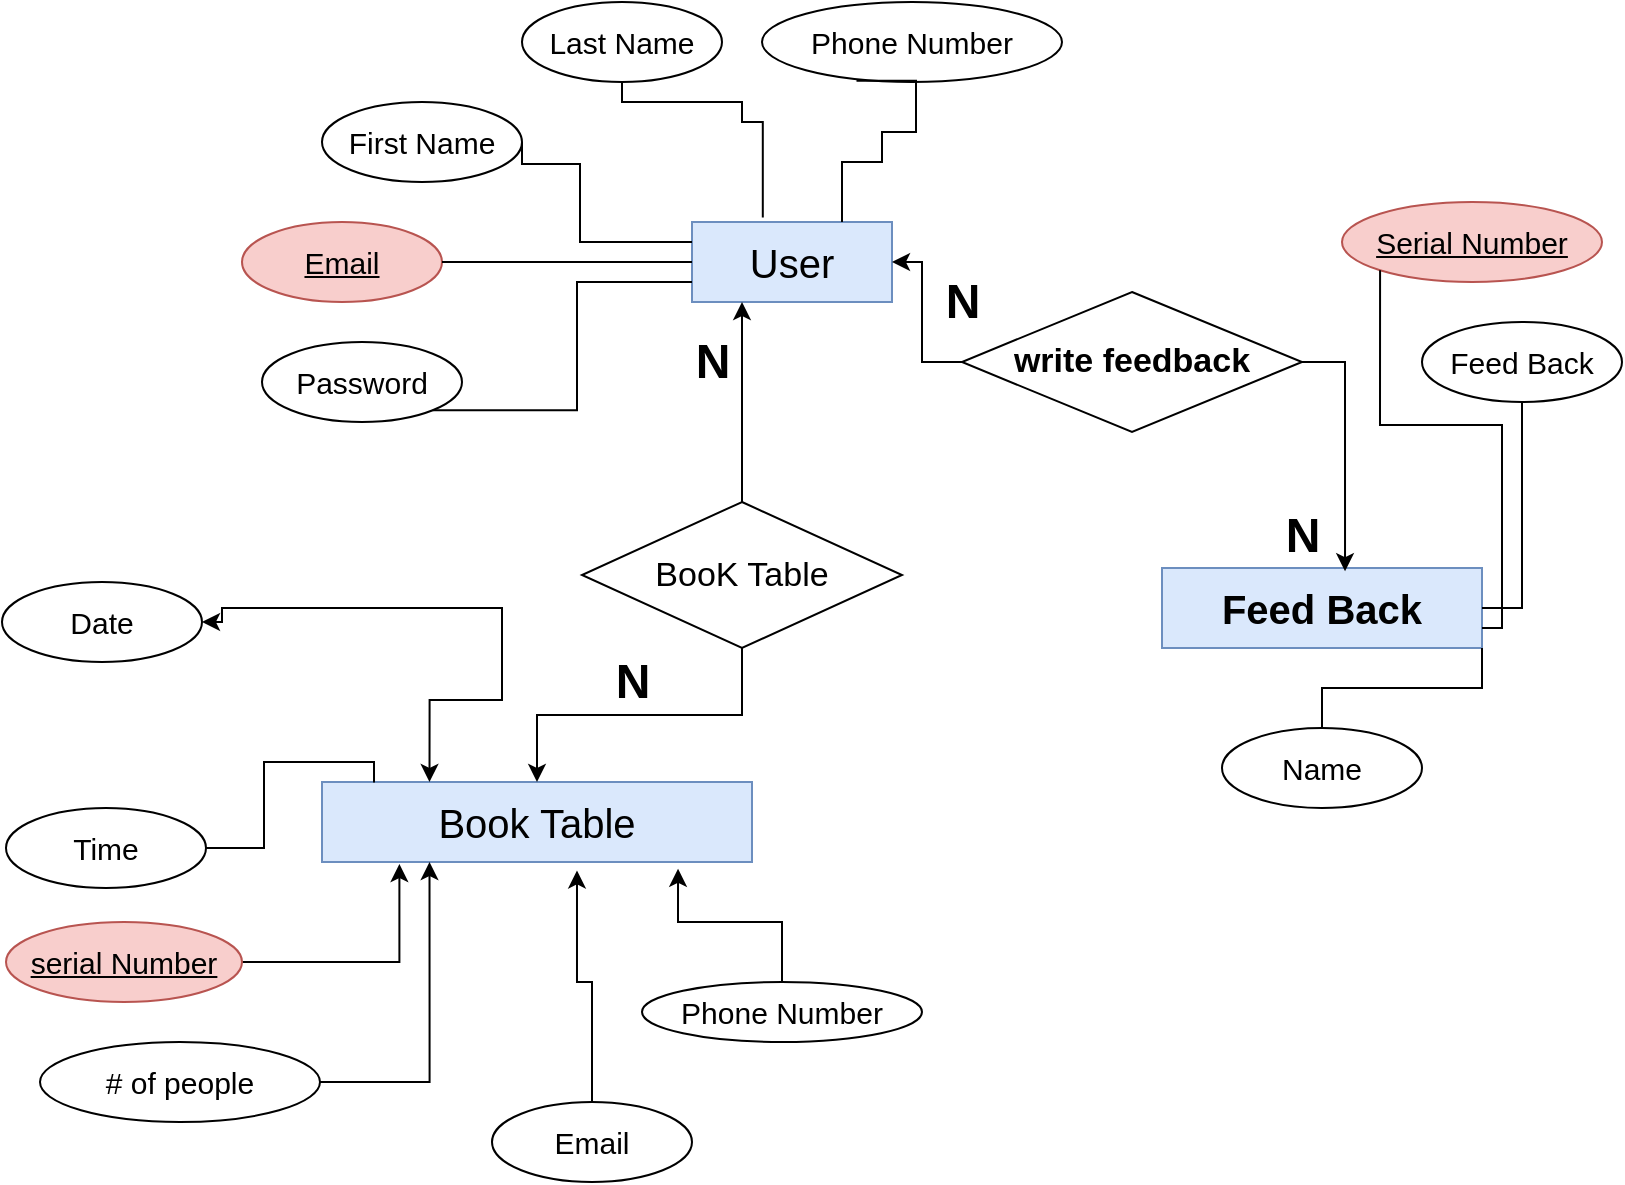 <mxfile version="15.4.0" type="device"><diagram id="6_BlaqxsB0UILBZTBSTr" name="Page-1"><mxGraphModel dx="1024" dy="592" grid="1" gridSize="10" guides="1" tooltips="1" connect="1" arrows="1" fold="1" page="1" pageScale="1" pageWidth="850" pageHeight="1100" math="0" shadow="0"><root><mxCell id="0"/><mxCell id="1" parent="0"/><mxCell id="aKuVaaq3f134Py5WaoO6-1" value="&lt;font style=&quot;font-size: 20px&quot;&gt;User&lt;/font&gt;" style="whiteSpace=wrap;html=1;align=center;fillColor=#dae8fc;strokeColor=#6c8ebf;" vertex="1" parent="1"><mxGeometry x="375" y="140" width="100" height="40" as="geometry"/></mxCell><mxCell id="aKuVaaq3f134Py5WaoO6-2" value="&lt;font style=&quot;font-size: 15px&quot;&gt;Email&lt;/font&gt;" style="ellipse;whiteSpace=wrap;html=1;align=center;fontStyle=4;fillColor=#f8cecc;strokeColor=#b85450;" vertex="1" parent="1"><mxGeometry x="150" y="140" width="100" height="40" as="geometry"/></mxCell><mxCell id="aKuVaaq3f134Py5WaoO6-5" value="&lt;font style=&quot;font-size: 15px&quot;&gt;Last Name&lt;/font&gt;" style="ellipse;whiteSpace=wrap;html=1;align=center;" vertex="1" parent="1"><mxGeometry x="290" y="30" width="100" height="40" as="geometry"/></mxCell><mxCell id="aKuVaaq3f134Py5WaoO6-6" value="&lt;font style=&quot;font-size: 15px&quot;&gt;First Name&lt;/font&gt;" style="ellipse;whiteSpace=wrap;html=1;align=center;" vertex="1" parent="1"><mxGeometry x="190" y="80" width="100" height="40" as="geometry"/></mxCell><mxCell id="aKuVaaq3f134Py5WaoO6-7" value="&lt;font style=&quot;font-size: 15px&quot;&gt;Phone Number&lt;/font&gt;" style="ellipse;whiteSpace=wrap;html=1;align=center;" vertex="1" parent="1"><mxGeometry x="410" y="30" width="150" height="40" as="geometry"/></mxCell><mxCell id="aKuVaaq3f134Py5WaoO6-8" value="&lt;font style=&quot;font-size: 15px&quot;&gt;Password&lt;/font&gt;" style="ellipse;whiteSpace=wrap;html=1;align=center;" vertex="1" parent="1"><mxGeometry x="160" y="200" width="100" height="40" as="geometry"/></mxCell><mxCell id="aKuVaaq3f134Py5WaoO6-9" value="" style="endArrow=none;html=1;rounded=0;edgeStyle=orthogonalEdgeStyle;entryX=0;entryY=0.5;entryDx=0;entryDy=0;exitX=1;exitY=0.5;exitDx=0;exitDy=0;" edge="1" parent="1" source="aKuVaaq3f134Py5WaoO6-2" target="aKuVaaq3f134Py5WaoO6-1"><mxGeometry relative="1" as="geometry"><mxPoint x="270" y="160" as="sourcePoint"/><mxPoint x="350" y="159.5" as="targetPoint"/></mxGeometry></mxCell><mxCell id="aKuVaaq3f134Py5WaoO6-11" value="" style="endArrow=none;html=1;rounded=0;edgeStyle=orthogonalEdgeStyle;exitX=1;exitY=0.5;exitDx=0;exitDy=0;entryX=0;entryY=0.25;entryDx=0;entryDy=0;" edge="1" parent="1" source="aKuVaaq3f134Py5WaoO6-6" target="aKuVaaq3f134Py5WaoO6-1"><mxGeometry relative="1" as="geometry"><mxPoint x="410" y="110" as="sourcePoint"/><mxPoint x="350" y="110" as="targetPoint"/><Array as="points"><mxPoint x="290" y="111"/><mxPoint x="319" y="111"/><mxPoint x="319" y="150"/></Array></mxGeometry></mxCell><mxCell id="aKuVaaq3f134Py5WaoO6-12" value="" style="endArrow=none;html=1;rounded=0;edgeStyle=orthogonalEdgeStyle;exitX=0.5;exitY=1;exitDx=0;exitDy=0;entryX=0.354;entryY=-0.055;entryDx=0;entryDy=0;entryPerimeter=0;" edge="1" parent="1" source="aKuVaaq3f134Py5WaoO6-5" target="aKuVaaq3f134Py5WaoO6-1"><mxGeometry relative="1" as="geometry"><mxPoint x="340" y="89.5" as="sourcePoint"/><mxPoint x="410" y="90" as="targetPoint"/><Array as="points"><mxPoint x="340" y="80"/><mxPoint x="400" y="80"/><mxPoint x="400" y="90"/><mxPoint x="410" y="90"/></Array></mxGeometry></mxCell><mxCell id="aKuVaaq3f134Py5WaoO6-13" value="" style="endArrow=none;html=1;rounded=0;edgeStyle=orthogonalEdgeStyle;exitX=1;exitY=1;exitDx=0;exitDy=0;entryX=0;entryY=0.75;entryDx=0;entryDy=0;" edge="1" parent="1" source="aKuVaaq3f134Py5WaoO6-8" target="aKuVaaq3f134Py5WaoO6-1"><mxGeometry relative="1" as="geometry"><mxPoint x="330" y="250" as="sourcePoint"/><mxPoint x="400" y="241" as="targetPoint"/></mxGeometry></mxCell><mxCell id="aKuVaaq3f134Py5WaoO6-14" value="" style="endArrow=none;html=1;rounded=0;edgeStyle=orthogonalEdgeStyle;exitX=0.315;exitY=0.985;exitDx=0;exitDy=0;exitPerimeter=0;entryX=0.75;entryY=0;entryDx=0;entryDy=0;" edge="1" parent="1" source="aKuVaaq3f134Py5WaoO6-7" target="aKuVaaq3f134Py5WaoO6-1"><mxGeometry relative="1" as="geometry"><mxPoint x="490" y="110" as="sourcePoint"/><mxPoint x="460" y="120" as="targetPoint"/><Array as="points"><mxPoint x="487" y="95"/><mxPoint x="470" y="95"/><mxPoint x="470" y="110"/><mxPoint x="450" y="110"/></Array></mxGeometry></mxCell><mxCell id="aKuVaaq3f134Py5WaoO6-16" value="&lt;span style=&quot;font-size: 20px&quot;&gt;Book Table&lt;/span&gt;" style="whiteSpace=wrap;html=1;align=center;fillColor=#dae8fc;strokeColor=#6c8ebf;" vertex="1" parent="1"><mxGeometry x="190" y="420" width="215" height="40" as="geometry"/></mxCell><mxCell id="aKuVaaq3f134Py5WaoO6-53" style="edgeStyle=orthogonalEdgeStyle;rounded=0;orthogonalLoop=1;jettySize=auto;html=1;entryX=0.18;entryY=1.025;entryDx=0;entryDy=0;entryPerimeter=0;" edge="1" parent="1" source="aKuVaaq3f134Py5WaoO6-17" target="aKuVaaq3f134Py5WaoO6-16"><mxGeometry relative="1" as="geometry"/></mxCell><mxCell id="aKuVaaq3f134Py5WaoO6-17" value="&lt;span style=&quot;font-size: 15px&quot;&gt;serial Number&lt;/span&gt;" style="ellipse;whiteSpace=wrap;html=1;align=center;fontStyle=4;fillColor=#f8cecc;strokeColor=#b85450;" vertex="1" parent="1"><mxGeometry x="32" y="490" width="118" height="40" as="geometry"/></mxCell><mxCell id="aKuVaaq3f134Py5WaoO6-18" value="&lt;span style=&quot;font-size: 15px&quot;&gt;Date&lt;/span&gt;" style="ellipse;whiteSpace=wrap;html=1;align=center;" vertex="1" parent="1"><mxGeometry x="30" y="320" width="100" height="40" as="geometry"/></mxCell><mxCell id="aKuVaaq3f134Py5WaoO6-19" value="&lt;span style=&quot;font-size: 15px&quot;&gt;Time&lt;/span&gt;" style="ellipse;whiteSpace=wrap;html=1;align=center;" vertex="1" parent="1"><mxGeometry x="32" y="433" width="100" height="40" as="geometry"/></mxCell><mxCell id="aKuVaaq3f134Py5WaoO6-56" style="edgeStyle=orthogonalEdgeStyle;rounded=0;orthogonalLoop=1;jettySize=auto;html=1;entryX=0.828;entryY=1.085;entryDx=0;entryDy=0;entryPerimeter=0;" edge="1" parent="1" source="aKuVaaq3f134Py5WaoO6-20" target="aKuVaaq3f134Py5WaoO6-16"><mxGeometry relative="1" as="geometry"/></mxCell><mxCell id="aKuVaaq3f134Py5WaoO6-20" value="&lt;span style=&quot;font-size: 15px&quot;&gt;Phone Number&lt;/span&gt;" style="ellipse;whiteSpace=wrap;html=1;align=center;" vertex="1" parent="1"><mxGeometry x="350" y="520" width="140" height="30" as="geometry"/></mxCell><mxCell id="aKuVaaq3f134Py5WaoO6-54" style="edgeStyle=orthogonalEdgeStyle;rounded=0;orthogonalLoop=1;jettySize=auto;html=1;exitX=1;exitY=0.5;exitDx=0;exitDy=0;entryX=0.25;entryY=1;entryDx=0;entryDy=0;" edge="1" parent="1" source="aKuVaaq3f134Py5WaoO6-21" target="aKuVaaq3f134Py5WaoO6-16"><mxGeometry relative="1" as="geometry"/></mxCell><mxCell id="aKuVaaq3f134Py5WaoO6-21" value="&lt;span style=&quot;font-size: 15px&quot;&gt;# of people&lt;/span&gt;" style="ellipse;whiteSpace=wrap;html=1;align=center;" vertex="1" parent="1"><mxGeometry x="49" y="550" width="140" height="40" as="geometry"/></mxCell><mxCell id="aKuVaaq3f134Py5WaoO6-27" value="&lt;b&gt;&lt;font style=&quot;font-size: 20px&quot;&gt;Feed Back&lt;/font&gt;&lt;/b&gt;" style="whiteSpace=wrap;html=1;align=center;fillColor=#dae8fc;strokeColor=#6c8ebf;" vertex="1" parent="1"><mxGeometry x="610" y="313" width="160" height="40" as="geometry"/></mxCell><mxCell id="aKuVaaq3f134Py5WaoO6-28" value="&lt;font style=&quot;font-size: 15px&quot;&gt;Feed Back&lt;/font&gt;" style="ellipse;whiteSpace=wrap;html=1;align=center;" vertex="1" parent="1"><mxGeometry x="740" y="190" width="100" height="40" as="geometry"/></mxCell><mxCell id="aKuVaaq3f134Py5WaoO6-55" style="edgeStyle=orthogonalEdgeStyle;rounded=0;orthogonalLoop=1;jettySize=auto;html=1;entryX=0.593;entryY=1.105;entryDx=0;entryDy=0;entryPerimeter=0;" edge="1" parent="1" source="aKuVaaq3f134Py5WaoO6-29" target="aKuVaaq3f134Py5WaoO6-16"><mxGeometry relative="1" as="geometry"/></mxCell><mxCell id="aKuVaaq3f134Py5WaoO6-29" value="&lt;font style=&quot;font-size: 15px&quot;&gt;Email&lt;/font&gt;" style="ellipse;whiteSpace=wrap;html=1;align=center;" vertex="1" parent="1"><mxGeometry x="275" y="580" width="100" height="40" as="geometry"/></mxCell><mxCell id="aKuVaaq3f134Py5WaoO6-31" value="&lt;font style=&quot;font-size: 15px&quot;&gt;Serial Number&lt;/font&gt;" style="ellipse;whiteSpace=wrap;html=1;align=center;fontStyle=4;fillColor=#f8cecc;strokeColor=#b85450;" vertex="1" parent="1"><mxGeometry x="700" y="130" width="130" height="40" as="geometry"/></mxCell><mxCell id="aKuVaaq3f134Py5WaoO6-32" value="&lt;font style=&quot;font-size: 15px&quot;&gt;Name&lt;/font&gt;" style="ellipse;whiteSpace=wrap;html=1;align=center;" vertex="1" parent="1"><mxGeometry x="640" y="393" width="100" height="40" as="geometry"/></mxCell><mxCell id="aKuVaaq3f134Py5WaoO6-33" value="" style="endArrow=none;html=1;rounded=0;edgeStyle=orthogonalEdgeStyle;entryX=0.5;entryY=1;entryDx=0;entryDy=0;exitX=1;exitY=0.5;exitDx=0;exitDy=0;" edge="1" parent="1" source="aKuVaaq3f134Py5WaoO6-27" target="aKuVaaq3f134Py5WaoO6-28"><mxGeometry relative="1" as="geometry"><mxPoint x="780" y="240" as="sourcePoint"/><mxPoint x="500" y="230" as="targetPoint"/></mxGeometry></mxCell><mxCell id="aKuVaaq3f134Py5WaoO6-34" value="" style="endArrow=none;html=1;rounded=0;edgeStyle=orthogonalEdgeStyle;entryX=0;entryY=1;entryDx=0;entryDy=0;exitX=1;exitY=0.75;exitDx=0;exitDy=0;" edge="1" parent="1" source="aKuVaaq3f134Py5WaoO6-27" target="aKuVaaq3f134Py5WaoO6-31"><mxGeometry relative="1" as="geometry"><mxPoint x="690" y="253" as="sourcePoint"/><mxPoint x="720" y="187" as="targetPoint"/></mxGeometry></mxCell><mxCell id="aKuVaaq3f134Py5WaoO6-35" value="" style="endArrow=none;html=1;rounded=0;edgeStyle=orthogonalEdgeStyle;exitX=1;exitY=1;exitDx=0;exitDy=0;" edge="1" parent="1" source="aKuVaaq3f134Py5WaoO6-27" target="aKuVaaq3f134Py5WaoO6-32"><mxGeometry relative="1" as="geometry"><mxPoint x="630" y="459.5" as="sourcePoint"/><mxPoint x="790" y="459.5" as="targetPoint"/></mxGeometry></mxCell><mxCell id="aKuVaaq3f134Py5WaoO6-37" value="" style="edgeStyle=orthogonalEdgeStyle;rounded=0;orthogonalLoop=1;jettySize=auto;html=1;" edge="1" parent="1" source="aKuVaaq3f134Py5WaoO6-36" target="aKuVaaq3f134Py5WaoO6-1"><mxGeometry relative="1" as="geometry"/></mxCell><mxCell id="aKuVaaq3f134Py5WaoO6-38" style="edgeStyle=orthogonalEdgeStyle;rounded=0;orthogonalLoop=1;jettySize=auto;html=1;exitX=1;exitY=0.5;exitDx=0;exitDy=0;entryX=0.572;entryY=0.04;entryDx=0;entryDy=0;entryPerimeter=0;" edge="1" parent="1" source="aKuVaaq3f134Py5WaoO6-36" target="aKuVaaq3f134Py5WaoO6-27"><mxGeometry relative="1" as="geometry"/></mxCell><mxCell id="aKuVaaq3f134Py5WaoO6-36" value="&lt;font style=&quot;font-size: 17px&quot;&gt;&lt;b&gt;write feedback&lt;/b&gt;&lt;/font&gt;" style="shape=rhombus;perimeter=rhombusPerimeter;whiteSpace=wrap;html=1;align=center;" vertex="1" parent="1"><mxGeometry x="510" y="175" width="170" height="70" as="geometry"/></mxCell><mxCell id="aKuVaaq3f134Py5WaoO6-39" value="N" style="text;strokeColor=none;fillColor=none;html=1;fontSize=24;fontStyle=1;verticalAlign=middle;align=center;" vertex="1" parent="1"><mxGeometry x="490" y="170" width="40" height="20" as="geometry"/></mxCell><mxCell id="aKuVaaq3f134Py5WaoO6-40" value="N" style="text;strokeColor=none;fillColor=none;html=1;fontSize=24;fontStyle=1;verticalAlign=middle;align=center;" vertex="1" parent="1"><mxGeometry x="660" y="287" width="40" height="20" as="geometry"/></mxCell><mxCell id="aKuVaaq3f134Py5WaoO6-44" style="edgeStyle=orthogonalEdgeStyle;rounded=0;orthogonalLoop=1;jettySize=auto;html=1;entryX=0.25;entryY=1;entryDx=0;entryDy=0;" edge="1" parent="1" source="aKuVaaq3f134Py5WaoO6-43" target="aKuVaaq3f134Py5WaoO6-1"><mxGeometry relative="1" as="geometry"/></mxCell><mxCell id="aKuVaaq3f134Py5WaoO6-45" style="edgeStyle=orthogonalEdgeStyle;rounded=0;orthogonalLoop=1;jettySize=auto;html=1;exitX=0.5;exitY=1;exitDx=0;exitDy=0;entryX=0.5;entryY=0;entryDx=0;entryDy=0;" edge="1" parent="1" source="aKuVaaq3f134Py5WaoO6-43" target="aKuVaaq3f134Py5WaoO6-16"><mxGeometry relative="1" as="geometry"/></mxCell><mxCell id="aKuVaaq3f134Py5WaoO6-43" value="&lt;font style=&quot;font-size: 17px&quot;&gt;BooK Table&lt;/font&gt;" style="shape=rhombus;perimeter=rhombusPerimeter;whiteSpace=wrap;html=1;align=center;" vertex="1" parent="1"><mxGeometry x="320" y="280" width="160" height="73" as="geometry"/></mxCell><mxCell id="aKuVaaq3f134Py5WaoO6-46" value="N" style="text;strokeColor=none;fillColor=none;html=1;fontSize=24;fontStyle=1;verticalAlign=middle;align=center;" vertex="1" parent="1"><mxGeometry x="365" y="200" width="40" height="20" as="geometry"/></mxCell><mxCell id="aKuVaaq3f134Py5WaoO6-47" value="N" style="text;strokeColor=none;fillColor=none;html=1;fontSize=24;fontStyle=1;verticalAlign=middle;align=center;" vertex="1" parent="1"><mxGeometry x="325" y="360" width="40" height="20" as="geometry"/></mxCell><mxCell id="aKuVaaq3f134Py5WaoO6-50" style="edgeStyle=orthogonalEdgeStyle;rounded=0;orthogonalLoop=1;jettySize=auto;html=1;entryX=0.25;entryY=0;entryDx=0;entryDy=0;" edge="1" parent="1" source="aKuVaaq3f134Py5WaoO6-48" target="aKuVaaq3f134Py5WaoO6-16"><mxGeometry relative="1" as="geometry"/></mxCell><mxCell id="aKuVaaq3f134Py5WaoO6-51" value="" style="edgeStyle=orthogonalEdgeStyle;rounded=0;orthogonalLoop=1;jettySize=auto;html=1;" edge="1" parent="1" source="aKuVaaq3f134Py5WaoO6-48" target="aKuVaaq3f134Py5WaoO6-18"><mxGeometry relative="1" as="geometry"/></mxCell><mxCell id="aKuVaaq3f134Py5WaoO6-48" value="" style="line;strokeWidth=1;rotatable=0;dashed=0;labelPosition=right;align=left;verticalAlign=middle;spacingTop=0;spacingLeft=6;points=[];portConstraint=eastwest;" vertex="1" parent="1"><mxGeometry x="160" y="328" width="100" height="10" as="geometry"/></mxCell><mxCell id="aKuVaaq3f134Py5WaoO6-52" value="" style="endArrow=none;html=1;rounded=0;edgeStyle=orthogonalEdgeStyle;entryX=0.121;entryY=0.005;entryDx=0;entryDy=0;entryPerimeter=0;" edge="1" parent="1" source="aKuVaaq3f134Py5WaoO6-19" target="aKuVaaq3f134Py5WaoO6-16"><mxGeometry relative="1" as="geometry"><mxPoint x="20" y="400" as="sourcePoint"/><mxPoint x="180" y="400" as="targetPoint"/></mxGeometry></mxCell></root></mxGraphModel></diagram></mxfile>